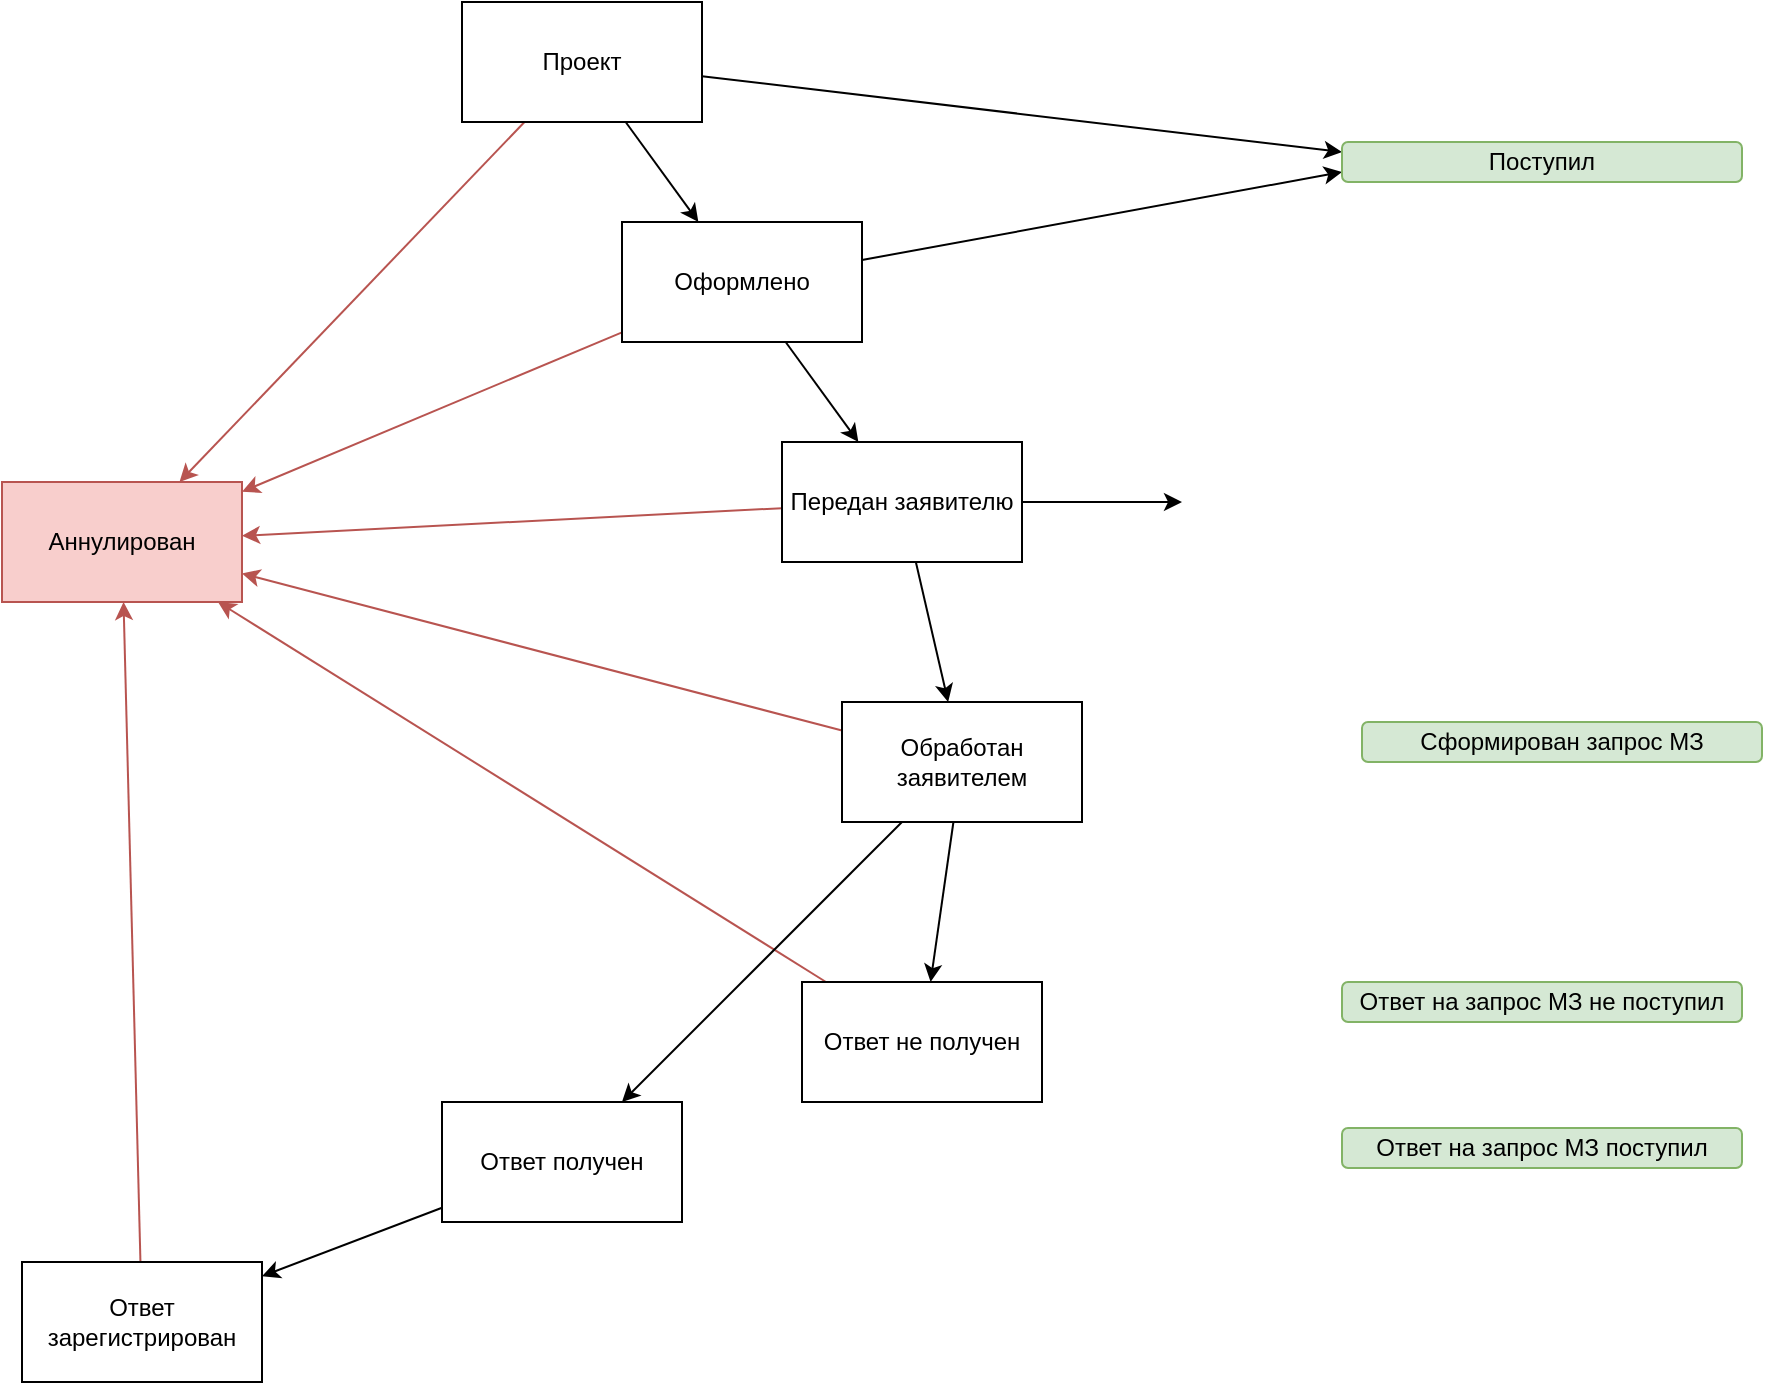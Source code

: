 <mxfile version="20.6.0" type="github">
  <diagram id="DtH2Y51N2P6LpI5TNhch" name="Страница 1">
    <mxGraphModel dx="1607" dy="1131" grid="1" gridSize="10" guides="1" tooltips="1" connect="1" arrows="1" fold="1" page="1" pageScale="1" pageWidth="827" pageHeight="1169" math="0" shadow="0">
      <root>
        <mxCell id="0" />
        <mxCell id="1" parent="0" />
        <mxCell id="Z5EfccPca7Q9Xv_PAJAf-9" style="rounded=0;orthogonalLoop=1;jettySize=auto;html=1;" edge="1" parent="1" source="Z5EfccPca7Q9Xv_PAJAf-1" target="Z5EfccPca7Q9Xv_PAJAf-2">
          <mxGeometry relative="1" as="geometry" />
        </mxCell>
        <mxCell id="Z5EfccPca7Q9Xv_PAJAf-20" style="edgeStyle=none;rounded=0;orthogonalLoop=1;jettySize=auto;html=1;fillColor=#f8cecc;strokeColor=#b85450;" edge="1" parent="1" source="Z5EfccPca7Q9Xv_PAJAf-1" target="Z5EfccPca7Q9Xv_PAJAf-7">
          <mxGeometry relative="1" as="geometry" />
        </mxCell>
        <mxCell id="Z5EfccPca7Q9Xv_PAJAf-27" style="edgeStyle=none;rounded=0;orthogonalLoop=1;jettySize=auto;html=1;entryX=0;entryY=0.25;entryDx=0;entryDy=0;" edge="1" parent="1" source="Z5EfccPca7Q9Xv_PAJAf-1" target="Z5EfccPca7Q9Xv_PAJAf-22">
          <mxGeometry relative="1" as="geometry" />
        </mxCell>
        <mxCell id="Z5EfccPca7Q9Xv_PAJAf-1" value="Проект" style="rounded=0;whiteSpace=wrap;html=1;" vertex="1" parent="1">
          <mxGeometry x="220" y="160" width="120" height="60" as="geometry" />
        </mxCell>
        <mxCell id="Z5EfccPca7Q9Xv_PAJAf-10" style="edgeStyle=none;rounded=0;orthogonalLoop=1;jettySize=auto;html=1;" edge="1" parent="1" source="Z5EfccPca7Q9Xv_PAJAf-2" target="Z5EfccPca7Q9Xv_PAJAf-3">
          <mxGeometry relative="1" as="geometry" />
        </mxCell>
        <mxCell id="Z5EfccPca7Q9Xv_PAJAf-19" style="edgeStyle=none;rounded=0;orthogonalLoop=1;jettySize=auto;html=1;fillColor=#f8cecc;strokeColor=#b85450;" edge="1" parent="1" source="Z5EfccPca7Q9Xv_PAJAf-2" target="Z5EfccPca7Q9Xv_PAJAf-7">
          <mxGeometry relative="1" as="geometry" />
        </mxCell>
        <mxCell id="Z5EfccPca7Q9Xv_PAJAf-25" style="edgeStyle=none;rounded=0;orthogonalLoop=1;jettySize=auto;html=1;entryX=0;entryY=0.75;entryDx=0;entryDy=0;" edge="1" parent="1" source="Z5EfccPca7Q9Xv_PAJAf-2" target="Z5EfccPca7Q9Xv_PAJAf-22">
          <mxGeometry relative="1" as="geometry" />
        </mxCell>
        <mxCell id="Z5EfccPca7Q9Xv_PAJAf-2" value="Оформлено" style="rounded=0;whiteSpace=wrap;html=1;" vertex="1" parent="1">
          <mxGeometry x="300" y="270" width="120" height="60" as="geometry" />
        </mxCell>
        <mxCell id="Z5EfccPca7Q9Xv_PAJAf-11" style="edgeStyle=none;rounded=0;orthogonalLoop=1;jettySize=auto;html=1;" edge="1" parent="1" source="Z5EfccPca7Q9Xv_PAJAf-3" target="Z5EfccPca7Q9Xv_PAJAf-8">
          <mxGeometry relative="1" as="geometry" />
        </mxCell>
        <mxCell id="Z5EfccPca7Q9Xv_PAJAf-18" style="edgeStyle=none;rounded=0;orthogonalLoop=1;jettySize=auto;html=1;fillColor=#f8cecc;strokeColor=#b85450;" edge="1" parent="1" source="Z5EfccPca7Q9Xv_PAJAf-3" target="Z5EfccPca7Q9Xv_PAJAf-7">
          <mxGeometry relative="1" as="geometry" />
        </mxCell>
        <mxCell id="Z5EfccPca7Q9Xv_PAJAf-26" style="edgeStyle=none;rounded=0;orthogonalLoop=1;jettySize=auto;html=1;" edge="1" parent="1" source="Z5EfccPca7Q9Xv_PAJAf-3">
          <mxGeometry relative="1" as="geometry">
            <mxPoint x="580" y="410.0" as="targetPoint" />
          </mxGeometry>
        </mxCell>
        <mxCell id="Z5EfccPca7Q9Xv_PAJAf-3" value="Передан заявителю" style="rounded=0;whiteSpace=wrap;html=1;" vertex="1" parent="1">
          <mxGeometry x="380" y="380" width="120" height="60" as="geometry" />
        </mxCell>
        <mxCell id="Z5EfccPca7Q9Xv_PAJAf-15" style="edgeStyle=none;rounded=0;orthogonalLoop=1;jettySize=auto;html=1;fillColor=#f8cecc;strokeColor=#b85450;" edge="1" parent="1" source="Z5EfccPca7Q9Xv_PAJAf-4" target="Z5EfccPca7Q9Xv_PAJAf-7">
          <mxGeometry relative="1" as="geometry" />
        </mxCell>
        <mxCell id="Z5EfccPca7Q9Xv_PAJAf-4" value="Ответ зарегистрирован" style="rounded=0;whiteSpace=wrap;html=1;" vertex="1" parent="1">
          <mxGeometry y="790" width="120" height="60" as="geometry" />
        </mxCell>
        <mxCell id="Z5EfccPca7Q9Xv_PAJAf-14" style="edgeStyle=none;rounded=0;orthogonalLoop=1;jettySize=auto;html=1;" edge="1" parent="1" source="Z5EfccPca7Q9Xv_PAJAf-5" target="Z5EfccPca7Q9Xv_PAJAf-4">
          <mxGeometry relative="1" as="geometry" />
        </mxCell>
        <mxCell id="Z5EfccPca7Q9Xv_PAJAf-16" style="edgeStyle=none;rounded=0;orthogonalLoop=1;jettySize=auto;html=1;fillColor=#f8cecc;strokeColor=#b85450;" edge="1" parent="1" source="Z5EfccPca7Q9Xv_PAJAf-6" target="Z5EfccPca7Q9Xv_PAJAf-7">
          <mxGeometry relative="1" as="geometry" />
        </mxCell>
        <mxCell id="Z5EfccPca7Q9Xv_PAJAf-5" value="Ответ получен" style="rounded=0;whiteSpace=wrap;html=1;" vertex="1" parent="1">
          <mxGeometry x="210" y="710" width="120" height="60" as="geometry" />
        </mxCell>
        <mxCell id="Z5EfccPca7Q9Xv_PAJAf-6" value="Ответ не получен" style="rounded=0;whiteSpace=wrap;html=1;" vertex="1" parent="1">
          <mxGeometry x="390" y="650" width="120" height="60" as="geometry" />
        </mxCell>
        <mxCell id="Z5EfccPca7Q9Xv_PAJAf-7" value="Аннулирован" style="rounded=0;whiteSpace=wrap;html=1;fillColor=#f8cecc;strokeColor=#b85450;" vertex="1" parent="1">
          <mxGeometry x="-10" y="400" width="120" height="60" as="geometry" />
        </mxCell>
        <mxCell id="Z5EfccPca7Q9Xv_PAJAf-12" style="edgeStyle=none;rounded=0;orthogonalLoop=1;jettySize=auto;html=1;" edge="1" parent="1" source="Z5EfccPca7Q9Xv_PAJAf-8" target="Z5EfccPca7Q9Xv_PAJAf-6">
          <mxGeometry relative="1" as="geometry" />
        </mxCell>
        <mxCell id="Z5EfccPca7Q9Xv_PAJAf-13" style="edgeStyle=none;rounded=0;orthogonalLoop=1;jettySize=auto;html=1;" edge="1" parent="1" source="Z5EfccPca7Q9Xv_PAJAf-8" target="Z5EfccPca7Q9Xv_PAJAf-5">
          <mxGeometry relative="1" as="geometry" />
        </mxCell>
        <mxCell id="Z5EfccPca7Q9Xv_PAJAf-17" style="edgeStyle=none;rounded=0;orthogonalLoop=1;jettySize=auto;html=1;fillColor=#f8cecc;strokeColor=#b85450;" edge="1" parent="1" source="Z5EfccPca7Q9Xv_PAJAf-8" target="Z5EfccPca7Q9Xv_PAJAf-7">
          <mxGeometry relative="1" as="geometry" />
        </mxCell>
        <mxCell id="Z5EfccPca7Q9Xv_PAJAf-8" value="Обработан заявителем" style="rounded=0;whiteSpace=wrap;html=1;" vertex="1" parent="1">
          <mxGeometry x="410" y="510" width="120" height="60" as="geometry" />
        </mxCell>
        <mxCell id="Z5EfccPca7Q9Xv_PAJAf-21" value="Сформирован запрос МЗ" style="rounded=1;whiteSpace=wrap;html=1;fillColor=#d5e8d4;strokeColor=#82b366;" vertex="1" parent="1">
          <mxGeometry x="670" y="520" width="200" height="20" as="geometry" />
        </mxCell>
        <mxCell id="Z5EfccPca7Q9Xv_PAJAf-22" value="Поступил" style="rounded=1;whiteSpace=wrap;html=1;fillColor=#d5e8d4;strokeColor=#82b366;" vertex="1" parent="1">
          <mxGeometry x="660" y="230" width="200" height="20" as="geometry" />
        </mxCell>
        <mxCell id="Z5EfccPca7Q9Xv_PAJAf-23" value="Ответ на запрос МЗ не поступил" style="rounded=1;whiteSpace=wrap;html=1;fillColor=#d5e8d4;strokeColor=#82b366;" vertex="1" parent="1">
          <mxGeometry x="660" y="650" width="200" height="20" as="geometry" />
        </mxCell>
        <mxCell id="Z5EfccPca7Q9Xv_PAJAf-24" value="Ответ на запрос МЗ поступил" style="rounded=1;whiteSpace=wrap;html=1;fillColor=#d5e8d4;strokeColor=#82b366;" vertex="1" parent="1">
          <mxGeometry x="660" y="723" width="200" height="20" as="geometry" />
        </mxCell>
      </root>
    </mxGraphModel>
  </diagram>
</mxfile>
